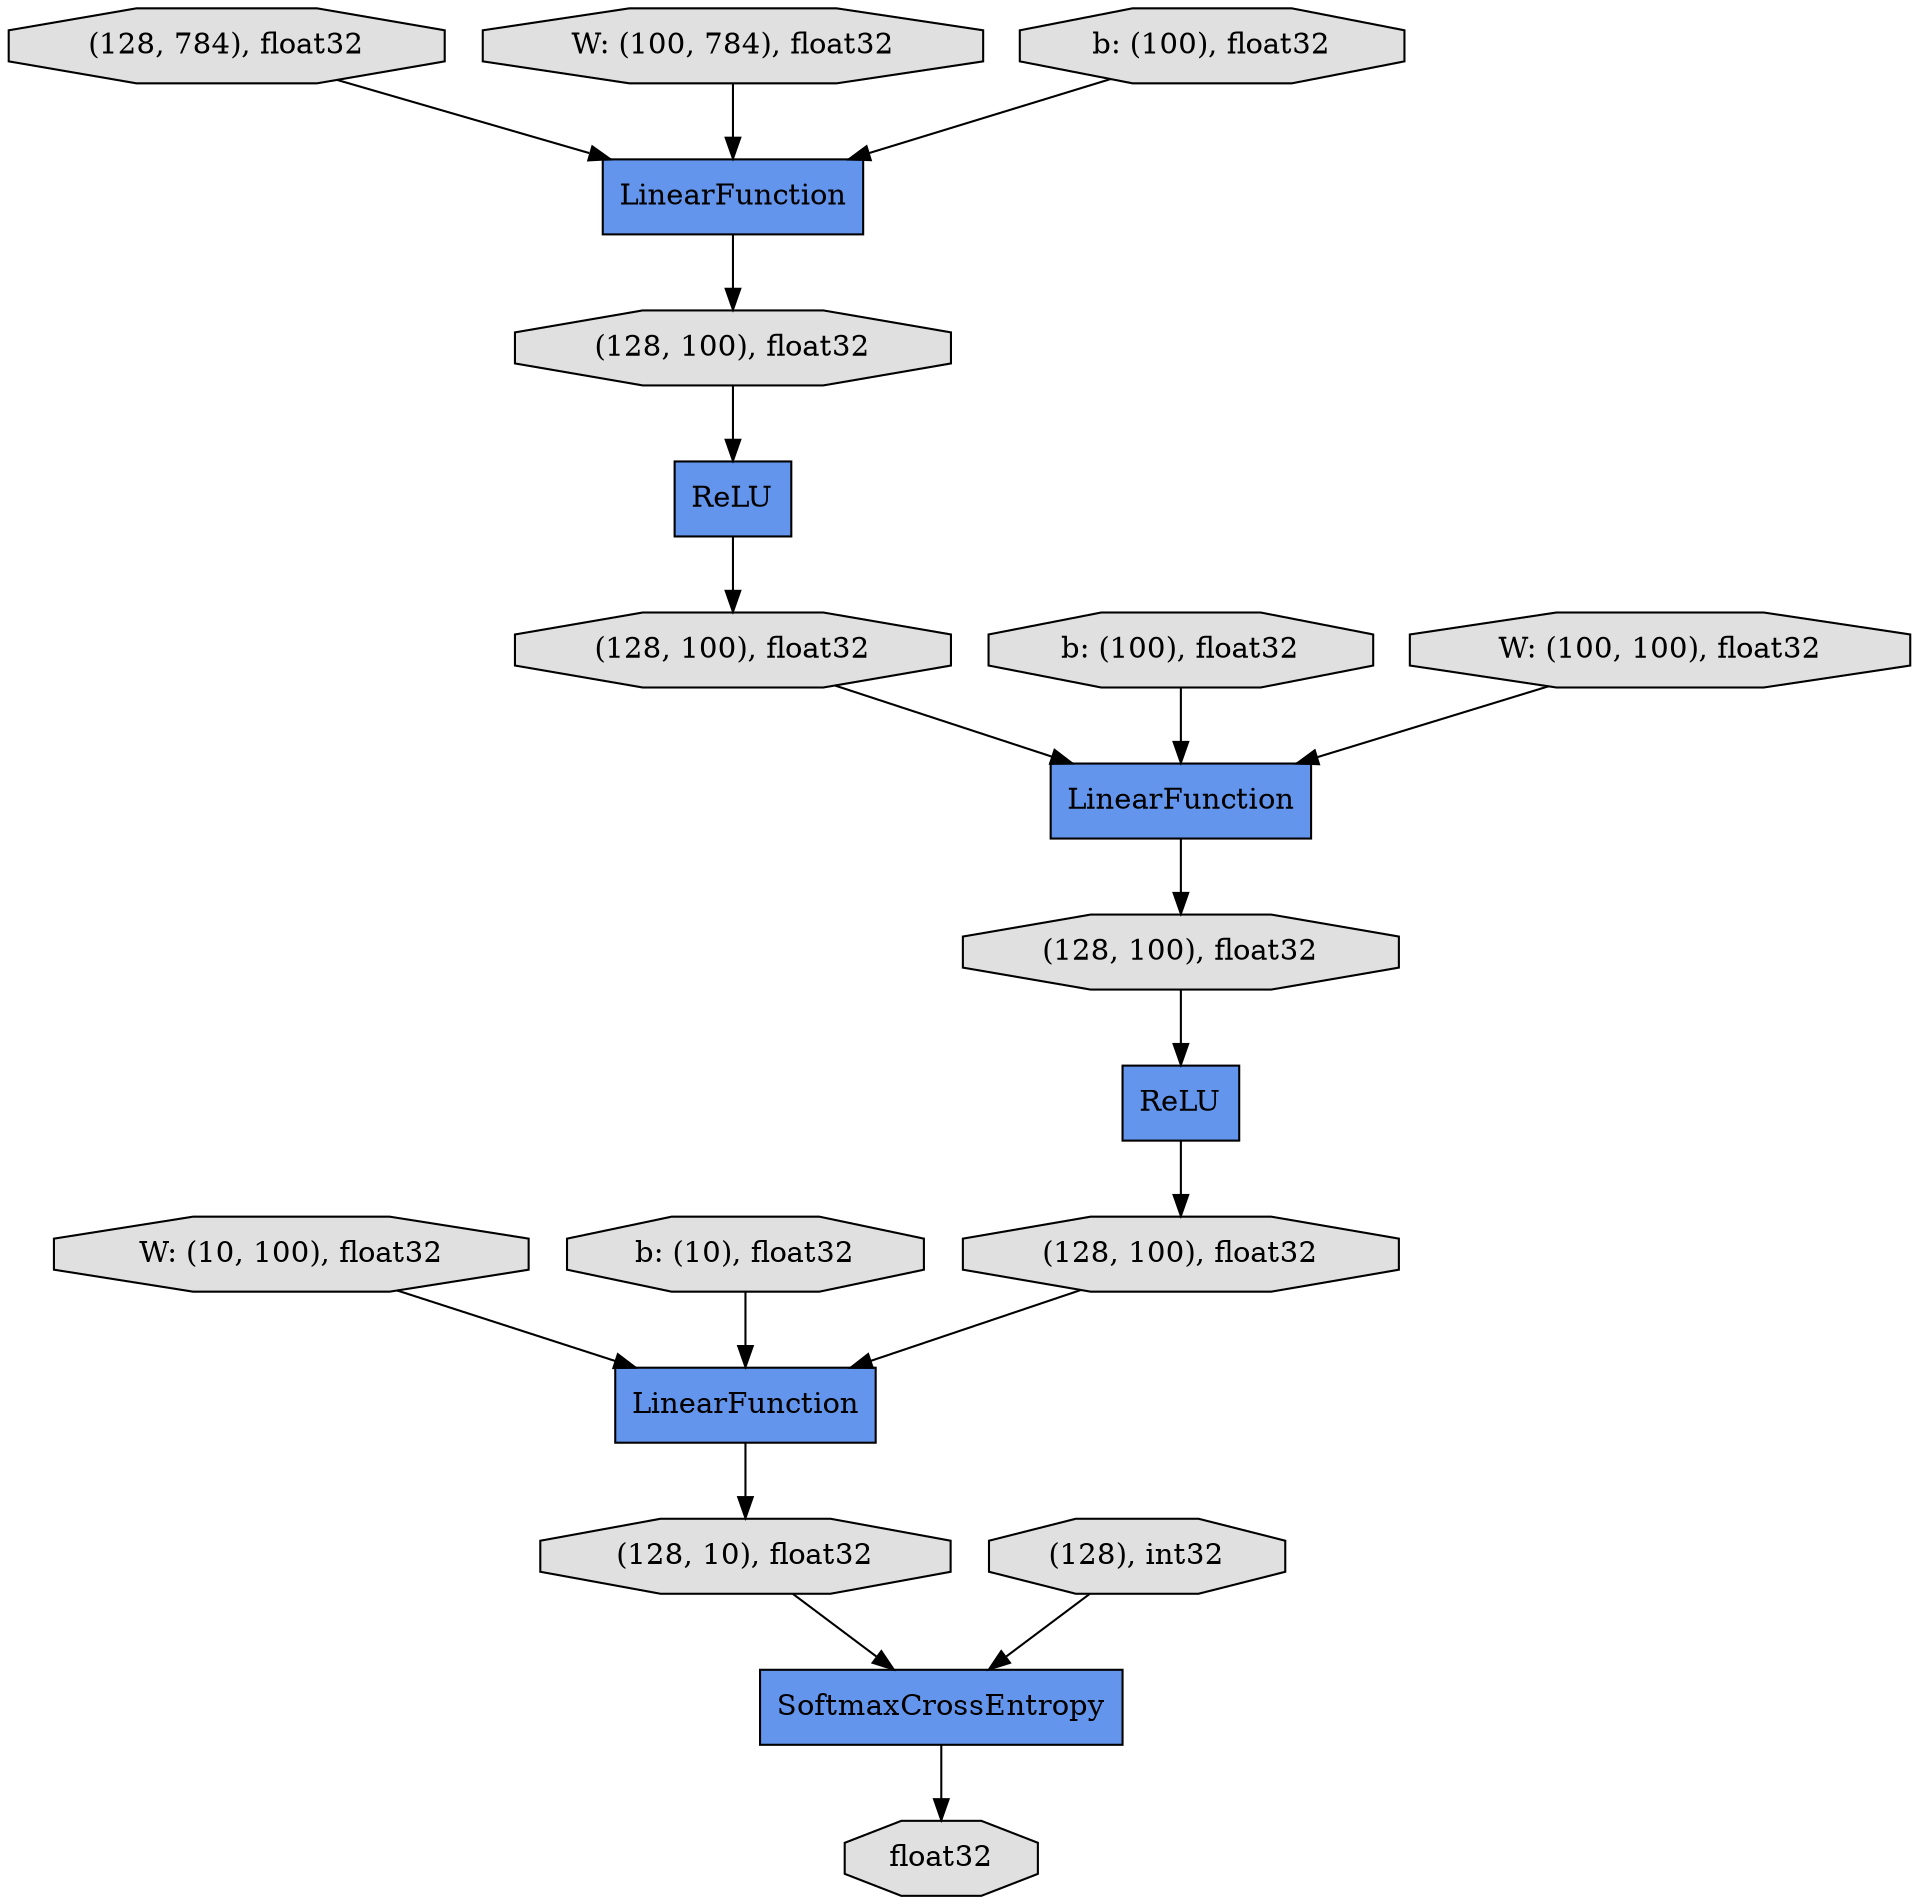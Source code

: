 digraph graphname{rankdir=TB;103663480392 [label="W: (10, 100), float32",shape="octagon",fillcolor="#E0E0E0",style="filled"];103662730824 [label="(128, 100), float32",shape="octagon",fillcolor="#E0E0E0",style="filled"];103662729816 [label="LinearFunction",shape="record",fillcolor="#6495ED",style="filled"];103662729368 [label="(128, 100), float32",shape="octagon",fillcolor="#E0E0E0",style="filled"];103662729928 [label="ReLU",shape="record",fillcolor="#6495ED",style="filled"];103663480056 [label="b: (10), float32",shape="octagon",fillcolor="#E0E0E0",style="filled"];103662730096 [label="(128, 100), float32",shape="octagon",fillcolor="#E0E0E0",style="filled"];103676219176 [label="(128, 10), float32",shape="octagon",fillcolor="#E0E0E0",style="filled"];103662730040 [label="SoftmaxCrossEntropy",shape="record",fillcolor="#6495ED",style="filled"];103675916072 [label="b: (100), float32",shape="octagon",fillcolor="#E0E0E0",style="filled"];103675913048 [label="W: (100, 100), float32",shape="octagon",fillcolor="#E0E0E0",style="filled"];103676218728 [label="(128), int32",shape="octagon",fillcolor="#E0E0E0",style="filled"];103662731048 [label="ReLU",shape="record",fillcolor="#6495ED",style="filled"];103662729536 [label="(128, 784), float32",shape="octagon",fillcolor="#E0E0E0",style="filled"];103662731160 [label="LinearFunction",shape="record",fillcolor="#6495ED",style="filled"];103676218280 [label="(128, 100), float32",shape="octagon",fillcolor="#E0E0E0",style="filled"];103675912992 [label="W: (100, 784), float32",shape="octagon",fillcolor="#E0E0E0",style="filled"];103675916128 [label="b: (100), float32",shape="octagon",fillcolor="#E0E0E0",style="filled"];103676217832 [label="float32",shape="octagon",fillcolor="#E0E0E0",style="filled"];103662729200 [label="LinearFunction",shape="record",fillcolor="#6495ED",style="filled"];103662730096 -> 103662731048;103662729368 -> 103662729200;103663480056 -> 103662731160;103662731160 -> 103676219176;103662729928 -> 103676218280;103662729200 -> 103662730824;103675912992 -> 103662729816;103675916128 -> 103662729816;103676218728 -> 103662730040;103662730824 -> 103662729928;103676219176 -> 103662730040;103663480392 -> 103662731160;103675913048 -> 103662729200;103662730040 -> 103676217832;103675916072 -> 103662729200;103662731048 -> 103662729368;103662729536 -> 103662729816;103662729816 -> 103662730096;103676218280 -> 103662731160;}